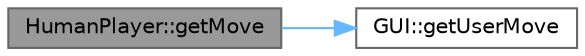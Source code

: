 digraph "HumanPlayer::getMove"
{
 // INTERACTIVE_SVG=YES
 // LATEX_PDF_SIZE
  bgcolor="transparent";
  edge [fontname=Helvetica,fontsize=10,labelfontname=Helvetica,labelfontsize=10];
  node [fontname=Helvetica,fontsize=10,shape=box,height=0.2,width=0.4];
  rankdir="LR";
  Node1 [id="Node000001",label="HumanPlayer::getMove",height=0.2,width=0.4,color="gray40", fillcolor="grey60", style="filled", fontcolor="black",tooltip="Gets the player's move during their turn."];
  Node1 -> Node2 [id="edge1_Node000001_Node000002",color="steelblue1",style="solid",tooltip=" "];
  Node2 [id="Node000002",label="GUI::getUserMove",height=0.2,width=0.4,color="grey40", fillcolor="white", style="filled",URL="$class_g_u_i.html#a90c3a671452b797db9f8ba481c84767c",tooltip="Prompts the user for their move."];
}
